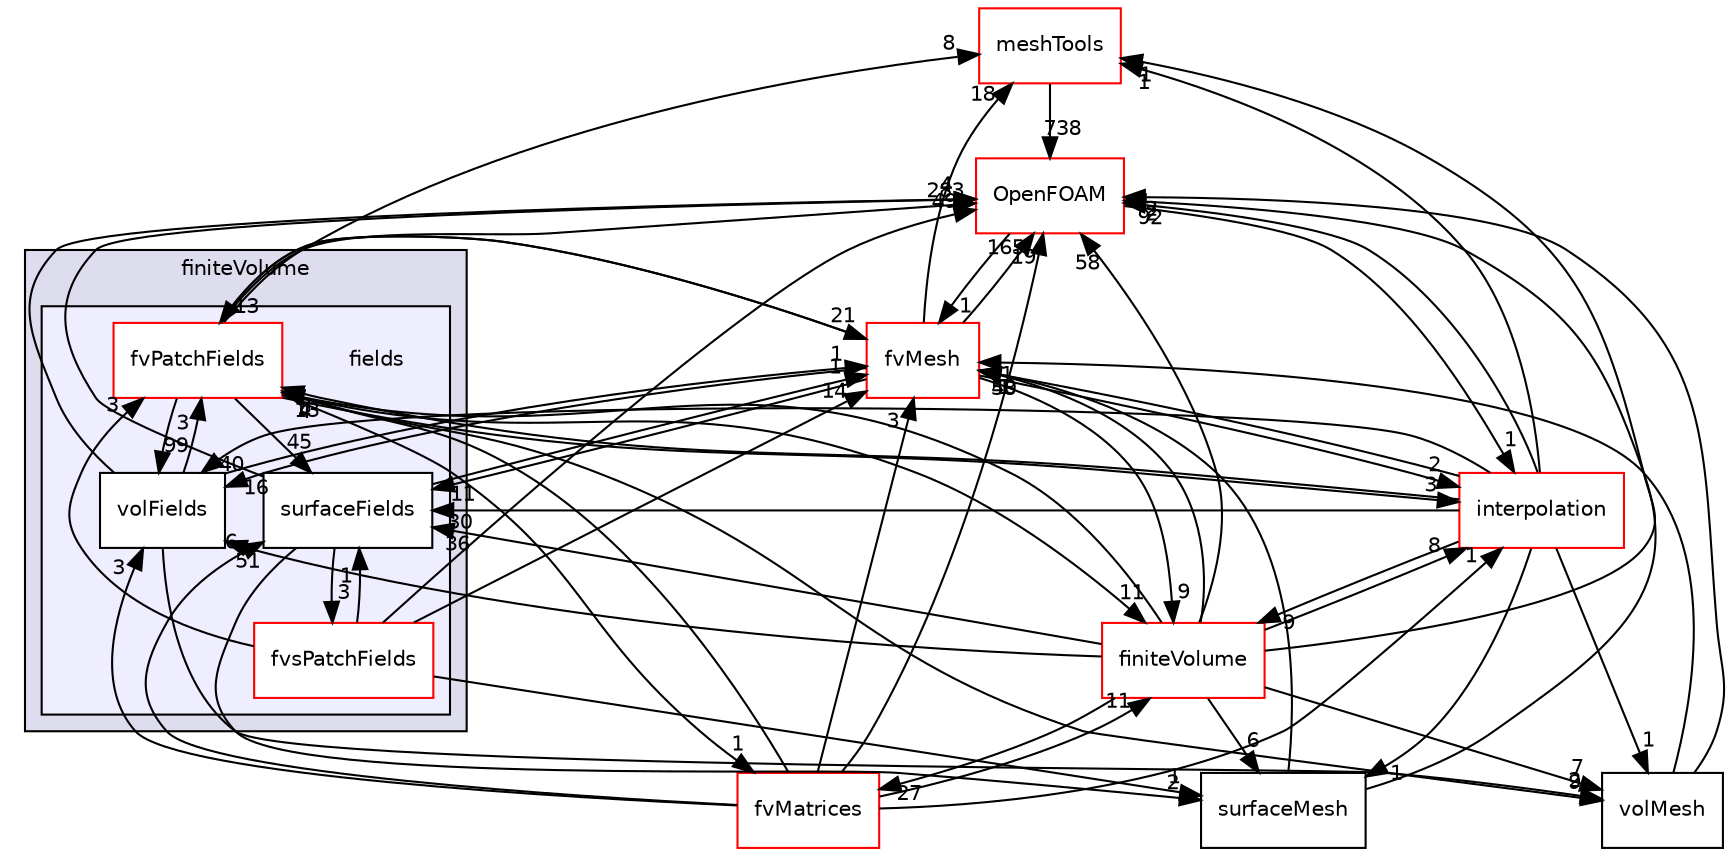 digraph "src/finiteVolume/fields" {
  bgcolor=transparent;
  compound=true
  node [ fontsize="10", fontname="Helvetica"];
  edge [ labelfontsize="10", labelfontname="Helvetica"];
  subgraph clusterdir_9bd15774b555cf7259a6fa18f99fe99b {
    graph [ bgcolor="#ddddee", pencolor="black", label="finiteVolume" fontname="Helvetica", fontsize="10", URL="dir_9bd15774b555cf7259a6fa18f99fe99b.html"]
  subgraph clusterdir_25ab4a83a983f7bb7a38b7f63bb141b7 {
    graph [ bgcolor="#eeeeff", pencolor="black", label="" URL="dir_25ab4a83a983f7bb7a38b7f63bb141b7.html"];
    dir_25ab4a83a983f7bb7a38b7f63bb141b7 [shape=plaintext label="fields"];
    dir_a5850494bc77049b2a182260f0d1f703 [shape=box label="fvPatchFields" color="red" fillcolor="white" style="filled" URL="dir_a5850494bc77049b2a182260f0d1f703.html"];
    dir_807b34448f78de7c3bc4530ef499b703 [shape=box label="fvsPatchFields" color="red" fillcolor="white" style="filled" URL="dir_807b34448f78de7c3bc4530ef499b703.html"];
    dir_606ba9250f9107f82f779cbd3e87c3a5 [shape=box label="surfaceFields" color="black" fillcolor="white" style="filled" URL="dir_606ba9250f9107f82f779cbd3e87c3a5.html"];
    dir_bd8bf7fa65467c460a50eacc456ce356 [shape=box label="volFields" color="black" fillcolor="white" style="filled" URL="dir_bd8bf7fa65467c460a50eacc456ce356.html"];
  }
  }
  dir_ae30ad0bef50cf391b24c614251bb9fd [shape=box label="meshTools" color="red" URL="dir_ae30ad0bef50cf391b24c614251bb9fd.html"];
  dir_fdafd3b59310328ee40a940c9419d4db [shape=box label="surfaceMesh" URL="dir_fdafd3b59310328ee40a940c9419d4db.html"];
  dir_2ea871e4defbdbd60808750cae643c63 [shape=box label="finiteVolume" color="red" URL="dir_2ea871e4defbdbd60808750cae643c63.html"];
  dir_1a4209badf8dc5d7c181708103efea60 [shape=box label="volMesh" URL="dir_1a4209badf8dc5d7c181708103efea60.html"];
  dir_c382fa095c9c33d8673c0dd60aaef275 [shape=box label="fvMesh" color="red" URL="dir_c382fa095c9c33d8673c0dd60aaef275.html"];
  dir_a586eb954e2e5e74ecf6fe95a2457777 [shape=box label="interpolation" color="red" URL="dir_a586eb954e2e5e74ecf6fe95a2457777.html"];
  dir_c5473ff19b20e6ec4dfe5c310b3778a8 [shape=box label="OpenFOAM" color="red" URL="dir_c5473ff19b20e6ec4dfe5c310b3778a8.html"];
  dir_5d57e3901430bcc99a7ddac11a899224 [shape=box label="fvMatrices" color="red" URL="dir_5d57e3901430bcc99a7ddac11a899224.html"];
  dir_a5850494bc77049b2a182260f0d1f703->dir_ae30ad0bef50cf391b24c614251bb9fd [headlabel="8", labeldistance=1.5 headhref="dir_000932_001804.html"];
  dir_a5850494bc77049b2a182260f0d1f703->dir_2ea871e4defbdbd60808750cae643c63 [headlabel="11", labeldistance=1.5 headhref="dir_000932_001058.html"];
  dir_a5850494bc77049b2a182260f0d1f703->dir_1a4209badf8dc5d7c181708103efea60 [headlabel="9", labeldistance=1.5 headhref="dir_000932_001266.html"];
  dir_a5850494bc77049b2a182260f0d1f703->dir_c382fa095c9c33d8673c0dd60aaef275 [headlabel="21", labeldistance=1.5 headhref="dir_000932_001119.html"];
  dir_a5850494bc77049b2a182260f0d1f703->dir_bd8bf7fa65467c460a50eacc456ce356 [headlabel="99", labeldistance=1.5 headhref="dir_000932_001057.html"];
  dir_a5850494bc77049b2a182260f0d1f703->dir_a586eb954e2e5e74ecf6fe95a2457777 [headlabel="3", labeldistance=1.5 headhref="dir_000932_001165.html"];
  dir_a5850494bc77049b2a182260f0d1f703->dir_c5473ff19b20e6ec4dfe5c310b3778a8 [headlabel="283", labeldistance=1.5 headhref="dir_000932_001950.html"];
  dir_a5850494bc77049b2a182260f0d1f703->dir_5d57e3901430bcc99a7ddac11a899224 [headlabel="1", labeldistance=1.5 headhref="dir_000932_001111.html"];
  dir_a5850494bc77049b2a182260f0d1f703->dir_606ba9250f9107f82f779cbd3e87c3a5 [headlabel="45", labeldistance=1.5 headhref="dir_000932_001056.html"];
  dir_ae30ad0bef50cf391b24c614251bb9fd->dir_c5473ff19b20e6ec4dfe5c310b3778a8 [headlabel="738", labeldistance=1.5 headhref="dir_001804_001950.html"];
  dir_fdafd3b59310328ee40a940c9419d4db->dir_c382fa095c9c33d8673c0dd60aaef275 [headlabel="1", labeldistance=1.5 headhref="dir_001265_001119.html"];
  dir_fdafd3b59310328ee40a940c9419d4db->dir_c5473ff19b20e6ec4dfe5c310b3778a8 [headlabel="2", labeldistance=1.5 headhref="dir_001265_001950.html"];
  dir_2ea871e4defbdbd60808750cae643c63->dir_a5850494bc77049b2a182260f0d1f703 [headlabel="13", labeldistance=1.5 headhref="dir_001058_000932.html"];
  dir_2ea871e4defbdbd60808750cae643c63->dir_ae30ad0bef50cf391b24c614251bb9fd [headlabel="1", labeldistance=1.5 headhref="dir_001058_001804.html"];
  dir_2ea871e4defbdbd60808750cae643c63->dir_fdafd3b59310328ee40a940c9419d4db [headlabel="6", labeldistance=1.5 headhref="dir_001058_001265.html"];
  dir_2ea871e4defbdbd60808750cae643c63->dir_1a4209badf8dc5d7c181708103efea60 [headlabel="7", labeldistance=1.5 headhref="dir_001058_001266.html"];
  dir_2ea871e4defbdbd60808750cae643c63->dir_c382fa095c9c33d8673c0dd60aaef275 [headlabel="58", labeldistance=1.5 headhref="dir_001058_001119.html"];
  dir_2ea871e4defbdbd60808750cae643c63->dir_bd8bf7fa65467c460a50eacc456ce356 [headlabel="51", labeldistance=1.5 headhref="dir_001058_001057.html"];
  dir_2ea871e4defbdbd60808750cae643c63->dir_a586eb954e2e5e74ecf6fe95a2457777 [headlabel="8", labeldistance=1.5 headhref="dir_001058_001165.html"];
  dir_2ea871e4defbdbd60808750cae643c63->dir_c5473ff19b20e6ec4dfe5c310b3778a8 [headlabel="58", labeldistance=1.5 headhref="dir_001058_001950.html"];
  dir_2ea871e4defbdbd60808750cae643c63->dir_5d57e3901430bcc99a7ddac11a899224 [headlabel="27", labeldistance=1.5 headhref="dir_001058_001111.html"];
  dir_2ea871e4defbdbd60808750cae643c63->dir_606ba9250f9107f82f779cbd3e87c3a5 [headlabel="36", labeldistance=1.5 headhref="dir_001058_001056.html"];
  dir_1a4209badf8dc5d7c181708103efea60->dir_c382fa095c9c33d8673c0dd60aaef275 [headlabel="1", labeldistance=1.5 headhref="dir_001266_001119.html"];
  dir_1a4209badf8dc5d7c181708103efea60->dir_c5473ff19b20e6ec4dfe5c310b3778a8 [headlabel="2", labeldistance=1.5 headhref="dir_001266_001950.html"];
  dir_c382fa095c9c33d8673c0dd60aaef275->dir_a5850494bc77049b2a182260f0d1f703 [headlabel="13", labeldistance=1.5 headhref="dir_001119_000932.html"];
  dir_c382fa095c9c33d8673c0dd60aaef275->dir_ae30ad0bef50cf391b24c614251bb9fd [headlabel="18", labeldistance=1.5 headhref="dir_001119_001804.html"];
  dir_c382fa095c9c33d8673c0dd60aaef275->dir_2ea871e4defbdbd60808750cae643c63 [headlabel="9", labeldistance=1.5 headhref="dir_001119_001058.html"];
  dir_c382fa095c9c33d8673c0dd60aaef275->dir_bd8bf7fa65467c460a50eacc456ce356 [headlabel="16", labeldistance=1.5 headhref="dir_001119_001057.html"];
  dir_c382fa095c9c33d8673c0dd60aaef275->dir_a586eb954e2e5e74ecf6fe95a2457777 [headlabel="2", labeldistance=1.5 headhref="dir_001119_001165.html"];
  dir_c382fa095c9c33d8673c0dd60aaef275->dir_c5473ff19b20e6ec4dfe5c310b3778a8 [headlabel="165", labeldistance=1.5 headhref="dir_001119_001950.html"];
  dir_c382fa095c9c33d8673c0dd60aaef275->dir_606ba9250f9107f82f779cbd3e87c3a5 [headlabel="11", labeldistance=1.5 headhref="dir_001119_001056.html"];
  dir_bd8bf7fa65467c460a50eacc456ce356->dir_a5850494bc77049b2a182260f0d1f703 [headlabel="3", labeldistance=1.5 headhref="dir_001057_000932.html"];
  dir_bd8bf7fa65467c460a50eacc456ce356->dir_1a4209badf8dc5d7c181708103efea60 [headlabel="2", labeldistance=1.5 headhref="dir_001057_001266.html"];
  dir_bd8bf7fa65467c460a50eacc456ce356->dir_c382fa095c9c33d8673c0dd60aaef275 [headlabel="1", labeldistance=1.5 headhref="dir_001057_001119.html"];
  dir_bd8bf7fa65467c460a50eacc456ce356->dir_c5473ff19b20e6ec4dfe5c310b3778a8 [headlabel="4", labeldistance=1.5 headhref="dir_001057_001950.html"];
  dir_a586eb954e2e5e74ecf6fe95a2457777->dir_a5850494bc77049b2a182260f0d1f703 [headlabel="8", labeldistance=1.5 headhref="dir_001165_000932.html"];
  dir_a586eb954e2e5e74ecf6fe95a2457777->dir_ae30ad0bef50cf391b24c614251bb9fd [headlabel="1", labeldistance=1.5 headhref="dir_001165_001804.html"];
  dir_a586eb954e2e5e74ecf6fe95a2457777->dir_fdafd3b59310328ee40a940c9419d4db [headlabel="1", labeldistance=1.5 headhref="dir_001165_001265.html"];
  dir_a586eb954e2e5e74ecf6fe95a2457777->dir_2ea871e4defbdbd60808750cae643c63 [headlabel="9", labeldistance=1.5 headhref="dir_001165_001058.html"];
  dir_a586eb954e2e5e74ecf6fe95a2457777->dir_1a4209badf8dc5d7c181708103efea60 [headlabel="1", labeldistance=1.5 headhref="dir_001165_001266.html"];
  dir_a586eb954e2e5e74ecf6fe95a2457777->dir_c382fa095c9c33d8673c0dd60aaef275 [headlabel="40", labeldistance=1.5 headhref="dir_001165_001119.html"];
  dir_a586eb954e2e5e74ecf6fe95a2457777->dir_bd8bf7fa65467c460a50eacc456ce356 [headlabel="40", labeldistance=1.5 headhref="dir_001165_001057.html"];
  dir_a586eb954e2e5e74ecf6fe95a2457777->dir_c5473ff19b20e6ec4dfe5c310b3778a8 [headlabel="92", labeldistance=1.5 headhref="dir_001165_001950.html"];
  dir_a586eb954e2e5e74ecf6fe95a2457777->dir_606ba9250f9107f82f779cbd3e87c3a5 [headlabel="30", labeldistance=1.5 headhref="dir_001165_001056.html"];
  dir_c5473ff19b20e6ec4dfe5c310b3778a8->dir_c382fa095c9c33d8673c0dd60aaef275 [headlabel="1", labeldistance=1.5 headhref="dir_001950_001119.html"];
  dir_c5473ff19b20e6ec4dfe5c310b3778a8->dir_a586eb954e2e5e74ecf6fe95a2457777 [headlabel="1", labeldistance=1.5 headhref="dir_001950_001165.html"];
  dir_807b34448f78de7c3bc4530ef499b703->dir_a5850494bc77049b2a182260f0d1f703 [headlabel="3", labeldistance=1.5 headhref="dir_001037_000932.html"];
  dir_807b34448f78de7c3bc4530ef499b703->dir_fdafd3b59310328ee40a940c9419d4db [headlabel="1", labeldistance=1.5 headhref="dir_001037_001265.html"];
  dir_807b34448f78de7c3bc4530ef499b703->dir_c382fa095c9c33d8673c0dd60aaef275 [headlabel="14", labeldistance=1.5 headhref="dir_001037_001119.html"];
  dir_807b34448f78de7c3bc4530ef499b703->dir_c5473ff19b20e6ec4dfe5c310b3778a8 [headlabel="49", labeldistance=1.5 headhref="dir_001037_001950.html"];
  dir_807b34448f78de7c3bc4530ef499b703->dir_606ba9250f9107f82f779cbd3e87c3a5 [headlabel="1", labeldistance=1.5 headhref="dir_001037_001056.html"];
  dir_5d57e3901430bcc99a7ddac11a899224->dir_a5850494bc77049b2a182260f0d1f703 [headlabel="4", labeldistance=1.5 headhref="dir_001111_000932.html"];
  dir_5d57e3901430bcc99a7ddac11a899224->dir_2ea871e4defbdbd60808750cae643c63 [headlabel="11", labeldistance=1.5 headhref="dir_001111_001058.html"];
  dir_5d57e3901430bcc99a7ddac11a899224->dir_c382fa095c9c33d8673c0dd60aaef275 [headlabel="3", labeldistance=1.5 headhref="dir_001111_001119.html"];
  dir_5d57e3901430bcc99a7ddac11a899224->dir_bd8bf7fa65467c460a50eacc456ce356 [headlabel="3", labeldistance=1.5 headhref="dir_001111_001057.html"];
  dir_5d57e3901430bcc99a7ddac11a899224->dir_a586eb954e2e5e74ecf6fe95a2457777 [headlabel="1", labeldistance=1.5 headhref="dir_001111_001165.html"];
  dir_5d57e3901430bcc99a7ddac11a899224->dir_c5473ff19b20e6ec4dfe5c310b3778a8 [headlabel="19", labeldistance=1.5 headhref="dir_001111_001950.html"];
  dir_5d57e3901430bcc99a7ddac11a899224->dir_606ba9250f9107f82f779cbd3e87c3a5 [headlabel="6", labeldistance=1.5 headhref="dir_001111_001056.html"];
  dir_606ba9250f9107f82f779cbd3e87c3a5->dir_fdafd3b59310328ee40a940c9419d4db [headlabel="2", labeldistance=1.5 headhref="dir_001056_001265.html"];
  dir_606ba9250f9107f82f779cbd3e87c3a5->dir_c382fa095c9c33d8673c0dd60aaef275 [headlabel="1", labeldistance=1.5 headhref="dir_001056_001119.html"];
  dir_606ba9250f9107f82f779cbd3e87c3a5->dir_c5473ff19b20e6ec4dfe5c310b3778a8 [headlabel="4", labeldistance=1.5 headhref="dir_001056_001950.html"];
  dir_606ba9250f9107f82f779cbd3e87c3a5->dir_807b34448f78de7c3bc4530ef499b703 [headlabel="3", labeldistance=1.5 headhref="dir_001056_001037.html"];
}
